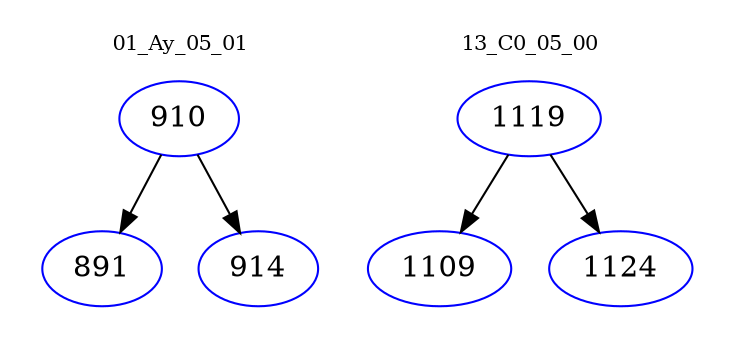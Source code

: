 digraph{
subgraph cluster_0 {
color = white
label = "01_Ay_05_01";
fontsize=10;
T0_910 [label="910", color="blue"]
T0_910 -> T0_891 [color="black"]
T0_891 [label="891", color="blue"]
T0_910 -> T0_914 [color="black"]
T0_914 [label="914", color="blue"]
}
subgraph cluster_1 {
color = white
label = "13_C0_05_00";
fontsize=10;
T1_1119 [label="1119", color="blue"]
T1_1119 -> T1_1109 [color="black"]
T1_1109 [label="1109", color="blue"]
T1_1119 -> T1_1124 [color="black"]
T1_1124 [label="1124", color="blue"]
}
}
